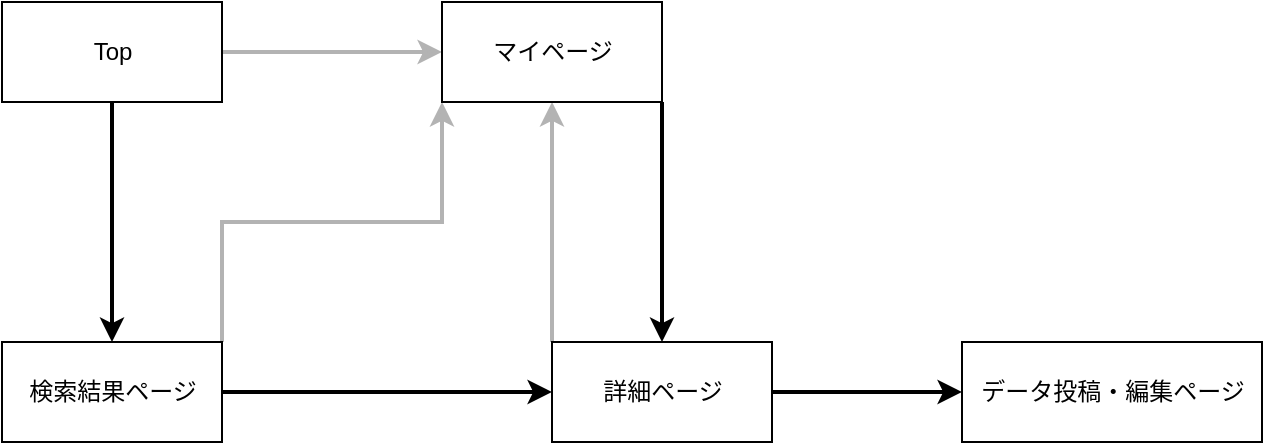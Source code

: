 <mxfile version="20.2.0" type="device"><diagram id="vRF3IObEiAKkfFh9bYmX" name="ページ1"><mxGraphModel dx="1058" dy="675" grid="1" gridSize="10" guides="1" tooltips="1" connect="1" arrows="1" fold="1" page="1" pageScale="1" pageWidth="827" pageHeight="1169" math="0" shadow="0"><root><mxCell id="0"/><mxCell id="1" parent="0"/><mxCell id="11UD73muDObhojiiNR1c-33" style="edgeStyle=orthogonalEdgeStyle;rounded=0;orthogonalLoop=1;jettySize=auto;html=1;exitX=0.5;exitY=1;exitDx=0;exitDy=0;entryX=0.5;entryY=0;entryDx=0;entryDy=0;strokeWidth=2;" edge="1" parent="1" source="11UD73muDObhojiiNR1c-27" target="11UD73muDObhojiiNR1c-28"><mxGeometry relative="1" as="geometry"/></mxCell><mxCell id="11UD73muDObhojiiNR1c-39" style="edgeStyle=orthogonalEdgeStyle;rounded=0;orthogonalLoop=1;jettySize=auto;html=1;exitX=1;exitY=0.5;exitDx=0;exitDy=0;entryX=0;entryY=0.5;entryDx=0;entryDy=0;strokeColor=#B3B3B3;strokeWidth=2;" edge="1" parent="1" source="11UD73muDObhojiiNR1c-27" target="11UD73muDObhojiiNR1c-30"><mxGeometry relative="1" as="geometry"/></mxCell><mxCell id="11UD73muDObhojiiNR1c-27" value="Top" style="html=1;" vertex="1" parent="1"><mxGeometry x="50" y="40" width="110" height="50" as="geometry"/></mxCell><mxCell id="11UD73muDObhojiiNR1c-34" style="edgeStyle=orthogonalEdgeStyle;rounded=0;orthogonalLoop=1;jettySize=auto;html=1;exitX=1;exitY=0.5;exitDx=0;exitDy=0;entryX=0;entryY=0.5;entryDx=0;entryDy=0;strokeWidth=2;" edge="1" parent="1" source="11UD73muDObhojiiNR1c-28" target="11UD73muDObhojiiNR1c-29"><mxGeometry relative="1" as="geometry"/></mxCell><mxCell id="11UD73muDObhojiiNR1c-41" style="edgeStyle=orthogonalEdgeStyle;rounded=0;orthogonalLoop=1;jettySize=auto;html=1;exitX=1;exitY=0;exitDx=0;exitDy=0;entryX=0;entryY=1;entryDx=0;entryDy=0;strokeColor=#B3B3B3;strokeWidth=2;" edge="1" parent="1" source="11UD73muDObhojiiNR1c-28" target="11UD73muDObhojiiNR1c-30"><mxGeometry relative="1" as="geometry"/></mxCell><mxCell id="11UD73muDObhojiiNR1c-28" value="検索結果ページ" style="html=1;" vertex="1" parent="1"><mxGeometry x="50" y="210" width="110" height="50" as="geometry"/></mxCell><mxCell id="11UD73muDObhojiiNR1c-36" style="edgeStyle=orthogonalEdgeStyle;rounded=0;orthogonalLoop=1;jettySize=auto;html=1;exitX=1;exitY=0.5;exitDx=0;exitDy=0;entryX=0;entryY=0.5;entryDx=0;entryDy=0;strokeWidth=2;" edge="1" parent="1" source="11UD73muDObhojiiNR1c-29" target="11UD73muDObhojiiNR1c-31"><mxGeometry relative="1" as="geometry"/></mxCell><mxCell id="11UD73muDObhojiiNR1c-42" style="edgeStyle=orthogonalEdgeStyle;rounded=0;orthogonalLoop=1;jettySize=auto;html=1;exitX=0;exitY=0;exitDx=0;exitDy=0;entryX=0.5;entryY=1;entryDx=0;entryDy=0;strokeColor=#B3B3B3;strokeWidth=2;" edge="1" parent="1" source="11UD73muDObhojiiNR1c-29" target="11UD73muDObhojiiNR1c-30"><mxGeometry relative="1" as="geometry"/></mxCell><mxCell id="11UD73muDObhojiiNR1c-29" value="詳細ページ" style="html=1;" vertex="1" parent="1"><mxGeometry x="325" y="210" width="110" height="50" as="geometry"/></mxCell><mxCell id="11UD73muDObhojiiNR1c-38" style="edgeStyle=orthogonalEdgeStyle;rounded=0;orthogonalLoop=1;jettySize=auto;html=1;exitX=1;exitY=1;exitDx=0;exitDy=0;strokeWidth=2;" edge="1" parent="1" source="11UD73muDObhojiiNR1c-30" target="11UD73muDObhojiiNR1c-29"><mxGeometry relative="1" as="geometry"/></mxCell><mxCell id="11UD73muDObhojiiNR1c-30" value="マイページ" style="html=1;" vertex="1" parent="1"><mxGeometry x="270" y="40" width="110" height="50" as="geometry"/></mxCell><mxCell id="11UD73muDObhojiiNR1c-31" value="データ投稿・編集ページ" style="html=1;" vertex="1" parent="1"><mxGeometry x="530" y="210" width="150" height="50" as="geometry"/></mxCell></root></mxGraphModel></diagram></mxfile>